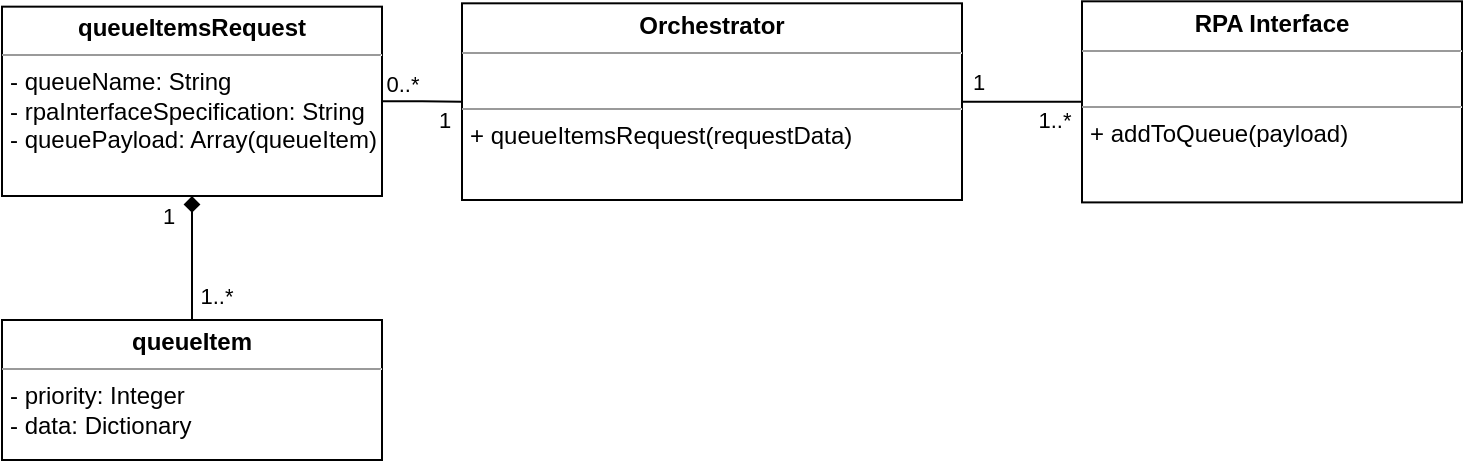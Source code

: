 <mxfile version="24.2.5" type="device">
  <diagram name="Page-1" id="c4acf3e9-155e-7222-9cf6-157b1a14988f">
    <mxGraphModel dx="904" dy="1139" grid="1" gridSize="10" guides="1" tooltips="1" connect="1" arrows="1" fold="1" page="1" pageScale="1" pageWidth="850" pageHeight="1100" background="none" math="0" shadow="0">
      <root>
        <mxCell id="0" />
        <mxCell id="1" parent="0" />
        <mxCell id="0Jw_0pqef54ksfQyoP_c-5" style="edgeStyle=orthogonalEdgeStyle;rounded=0;orthogonalLoop=1;jettySize=auto;html=1;entryX=0;entryY=0.5;entryDx=0;entryDy=0;endArrow=none;endFill=0;" parent="1" source="5d2195bd80daf111-18" target="0Jw_0pqef54ksfQyoP_c-1" edge="1">
          <mxGeometry relative="1" as="geometry" />
        </mxCell>
        <mxCell id="WLs7GbNyF3fnMFnim6RR-5" value="0..*" style="edgeLabel;html=1;align=center;verticalAlign=middle;resizable=0;points=[];" parent="0Jw_0pqef54ksfQyoP_c-5" vertex="1" connectable="0">
          <mxGeometry x="-0.25" y="-4" relative="1" as="geometry">
            <mxPoint x="-5" y="-13" as="offset" />
          </mxGeometry>
        </mxCell>
        <mxCell id="WLs7GbNyF3fnMFnim6RR-6" value="1" style="edgeLabel;html=1;align=center;verticalAlign=middle;resizable=0;points=[];" parent="0Jw_0pqef54ksfQyoP_c-5" vertex="1" connectable="0">
          <mxGeometry x="0.55" relative="1" as="geometry">
            <mxPoint y="9" as="offset" />
          </mxGeometry>
        </mxCell>
        <mxCell id="oY6_I_e0kRh-n7d8JWCE-2" style="edgeStyle=orthogonalEdgeStyle;rounded=0;orthogonalLoop=1;jettySize=auto;html=1;entryX=0.5;entryY=0;entryDx=0;entryDy=0;endArrow=none;endFill=0;startArrow=diamond;startFill=1;" parent="1" source="5d2195bd80daf111-18" target="oY6_I_e0kRh-n7d8JWCE-1" edge="1">
          <mxGeometry relative="1" as="geometry" />
        </mxCell>
        <mxCell id="lky9Ef4iosJioVbj67RW-1" value="1" style="edgeLabel;html=1;align=center;verticalAlign=middle;resizable=0;points=[];" parent="oY6_I_e0kRh-n7d8JWCE-2" vertex="1" connectable="0">
          <mxGeometry x="-0.258" y="-2" relative="1" as="geometry">
            <mxPoint x="-10" y="-13" as="offset" />
          </mxGeometry>
        </mxCell>
        <mxCell id="lky9Ef4iosJioVbj67RW-2" value="1..*" style="edgeLabel;html=1;align=center;verticalAlign=middle;resizable=0;points=[];" parent="oY6_I_e0kRh-n7d8JWCE-2" vertex="1" connectable="0">
          <mxGeometry x="0.419" y="1" relative="1" as="geometry">
            <mxPoint x="11" y="6" as="offset" />
          </mxGeometry>
        </mxCell>
        <mxCell id="5d2195bd80daf111-18" value="&lt;p style=&quot;margin:0px;margin-top:4px;text-align:center;&quot;&gt;&lt;b&gt;queueItemsRequest&lt;/b&gt;&lt;/p&gt;&lt;hr size=&quot;1&quot;&gt;&lt;p style=&quot;margin:0px;margin-left:4px;&quot;&gt;- queueName: String&lt;br&gt;&lt;/p&gt;&lt;p style=&quot;margin:0px;margin-left:4px;&quot;&gt;- rpaInterfaceSpecification: String&lt;/p&gt;&lt;p style=&quot;margin:0px;margin-left:4px;&quot;&gt;- queuePayload: Array(queueItem)&lt;/p&gt;" style="verticalAlign=top;align=left;overflow=fill;fontSize=12;fontFamily=Helvetica;html=1;rounded=0;shadow=0;comic=0;labelBackgroundColor=none;strokeWidth=1" parent="1" vertex="1">
          <mxGeometry x="70" y="63.33" width="190" height="94.67" as="geometry" />
        </mxCell>
        <mxCell id="0Jw_0pqef54ksfQyoP_c-11" style="edgeStyle=orthogonalEdgeStyle;rounded=0;orthogonalLoop=1;jettySize=auto;html=1;entryX=0;entryY=0.5;entryDx=0;entryDy=0;endArrow=none;endFill=0;" parent="1" source="0Jw_0pqef54ksfQyoP_c-1" target="0Jw_0pqef54ksfQyoP_c-9" edge="1">
          <mxGeometry relative="1" as="geometry" />
        </mxCell>
        <mxCell id="WLs7GbNyF3fnMFnim6RR-7" value="1" style="edgeLabel;html=1;align=center;verticalAlign=middle;resizable=0;points=[];" parent="0Jw_0pqef54ksfQyoP_c-11" vertex="1" connectable="0">
          <mxGeometry x="-0.102" y="-2" relative="1" as="geometry">
            <mxPoint x="-19" y="-12" as="offset" />
          </mxGeometry>
        </mxCell>
        <mxCell id="WLs7GbNyF3fnMFnim6RR-8" value="1..*" style="edgeLabel;html=1;align=center;verticalAlign=middle;resizable=0;points=[];" parent="0Jw_0pqef54ksfQyoP_c-11" vertex="1" connectable="0">
          <mxGeometry x="0.534" y="-1" relative="1" as="geometry">
            <mxPoint y="8" as="offset" />
          </mxGeometry>
        </mxCell>
        <mxCell id="0Jw_0pqef54ksfQyoP_c-1" value="&lt;p style=&quot;margin:0px;margin-top:4px;text-align:center;&quot;&gt;&lt;b&gt;Orchestrator&lt;/b&gt;&lt;/p&gt;&lt;hr size=&quot;1&quot;&gt;&lt;p style=&quot;margin:0px;margin-left:4px;&quot;&gt;&lt;br&gt;&lt;/p&gt;&lt;hr size=&quot;1&quot;&gt;&lt;p style=&quot;margin:0px;margin-left:4px;&quot;&gt;+ queueItemsRequest(requestData)&lt;/p&gt;" style="verticalAlign=top;align=left;overflow=fill;fontSize=12;fontFamily=Helvetica;html=1;rounded=0;shadow=0;comic=0;labelBackgroundColor=none;strokeWidth=1" parent="1" vertex="1">
          <mxGeometry x="300" y="61.66" width="250" height="98.34" as="geometry" />
        </mxCell>
        <mxCell id="0Jw_0pqef54ksfQyoP_c-9" value="&lt;p style=&quot;margin:0px;margin-top:4px;text-align:center;&quot;&gt;&lt;b&gt;RPA Interface&lt;/b&gt;&lt;/p&gt;&lt;hr size=&quot;1&quot;&gt;&lt;p style=&quot;margin:0px;margin-left:4px;&quot;&gt;&lt;br&gt;&lt;/p&gt;&lt;hr size=&quot;1&quot;&gt;&lt;p style=&quot;margin:0px;margin-left:4px;&quot;&gt;+ addToQueue(payload)&lt;/p&gt;" style="verticalAlign=top;align=left;overflow=fill;fontSize=12;fontFamily=Helvetica;html=1;rounded=0;shadow=0;comic=0;labelBackgroundColor=none;strokeWidth=1" parent="1" vertex="1">
          <mxGeometry x="610" y="60.66" width="190" height="100.54" as="geometry" />
        </mxCell>
        <mxCell id="oY6_I_e0kRh-n7d8JWCE-1" value="&lt;p style=&quot;margin:0px;margin-top:4px;text-align:center;&quot;&gt;&lt;b&gt;queueItem&lt;/b&gt;&lt;/p&gt;&lt;hr size=&quot;1&quot;&gt;&lt;p style=&quot;margin:0px;margin-left:4px;&quot;&gt;- priority: Integer&lt;/p&gt;&lt;p style=&quot;margin:0px;margin-left:4px;&quot;&gt;- data: Dictionary&lt;/p&gt;" style="verticalAlign=top;align=left;overflow=fill;fontSize=12;fontFamily=Helvetica;html=1;rounded=0;shadow=0;comic=0;labelBackgroundColor=none;strokeWidth=1" parent="1" vertex="1">
          <mxGeometry x="70" y="220" width="190" height="70" as="geometry" />
        </mxCell>
      </root>
    </mxGraphModel>
  </diagram>
</mxfile>
